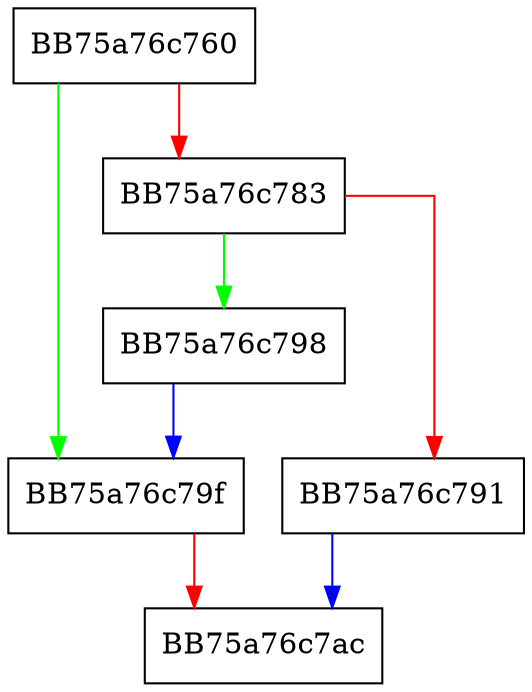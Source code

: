 digraph WrapperCM_Get_First_Log_Conf {
  node [shape="box"];
  graph [splines=ortho];
  BB75a76c760 -> BB75a76c79f [color="green"];
  BB75a76c760 -> BB75a76c783 [color="red"];
  BB75a76c783 -> BB75a76c798 [color="green"];
  BB75a76c783 -> BB75a76c791 [color="red"];
  BB75a76c791 -> BB75a76c7ac [color="blue"];
  BB75a76c798 -> BB75a76c79f [color="blue"];
  BB75a76c79f -> BB75a76c7ac [color="red"];
}
